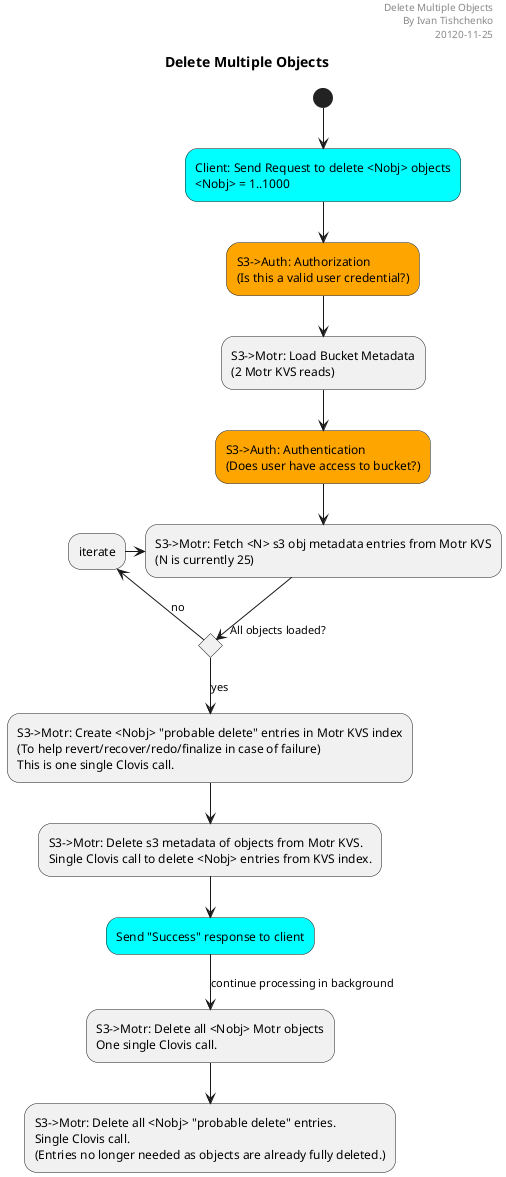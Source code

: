 @startuml

header Delete Multiple Objects\n By Ivan Tishchenko\n 20120-11-25

title Delete Multiple Objects

skinparam activity {
  BackgroundColor<< Client >> Cyan
  BackgroundColor<< Auth >> Orange
}

(*) --> "Client: Send Request to delete <Nobj> objects\n<Nobj> = 1..1000" << Client >>
--> S3->Auth: Authorization\n(Is this a valid user credential?) << Auth >>
--> "S3->Motr: Load Bucket Metadata\n(2 Motr KVS reads)"
--> "S3->Auth: Authentication\n(Does user have access to bucket?)" << Auth >>
--> S3->Motr: Fetch <N> s3 obj metadata entries from Motr KVS\n(N is currently 25)
if "All objects loaded?" then
 -->[no] iterate
 -> S3->Motr: Fetch <N> s3 obj metadata entries from Motr KVS\n(N is currently 25)
else
 -->[yes] S3->Motr: Create <Nobj> "probable delete" entries in Motr KVS index\n(To help revert/recover/redo/finalize in case of failure)\nThis is one single Clovis call.
 --> S3->Motr: Delete s3 metadata of objects from Motr KVS.\nSingle Clovis call to delete <Nobj> entries from KVS index.
 --> Send "Success" response to client << Client >>
 --> [continue processing in background] S3->Motr: Delete all <Nobj> Motr objects\nOne single Clovis call.
 --> S3->Motr: Delete all <Nobj> "probable delete" entries.\nSingle Clovis call.\n(Entries no longer needed as objects are already fully deleted.)
endif

@enduml
